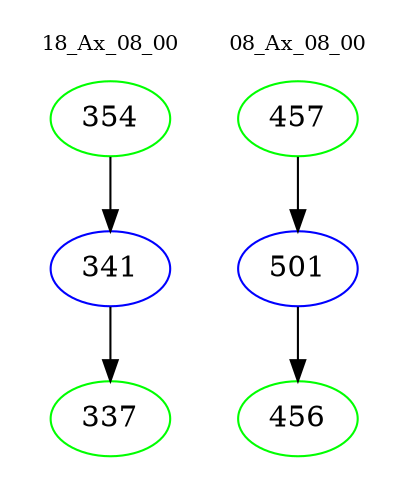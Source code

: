 digraph{
subgraph cluster_0 {
color = white
label = "18_Ax_08_00";
fontsize=10;
T0_354 [label="354", color="green"]
T0_354 -> T0_341 [color="black"]
T0_341 [label="341", color="blue"]
T0_341 -> T0_337 [color="black"]
T0_337 [label="337", color="green"]
}
subgraph cluster_1 {
color = white
label = "08_Ax_08_00";
fontsize=10;
T1_457 [label="457", color="green"]
T1_457 -> T1_501 [color="black"]
T1_501 [label="501", color="blue"]
T1_501 -> T1_456 [color="black"]
T1_456 [label="456", color="green"]
}
}

